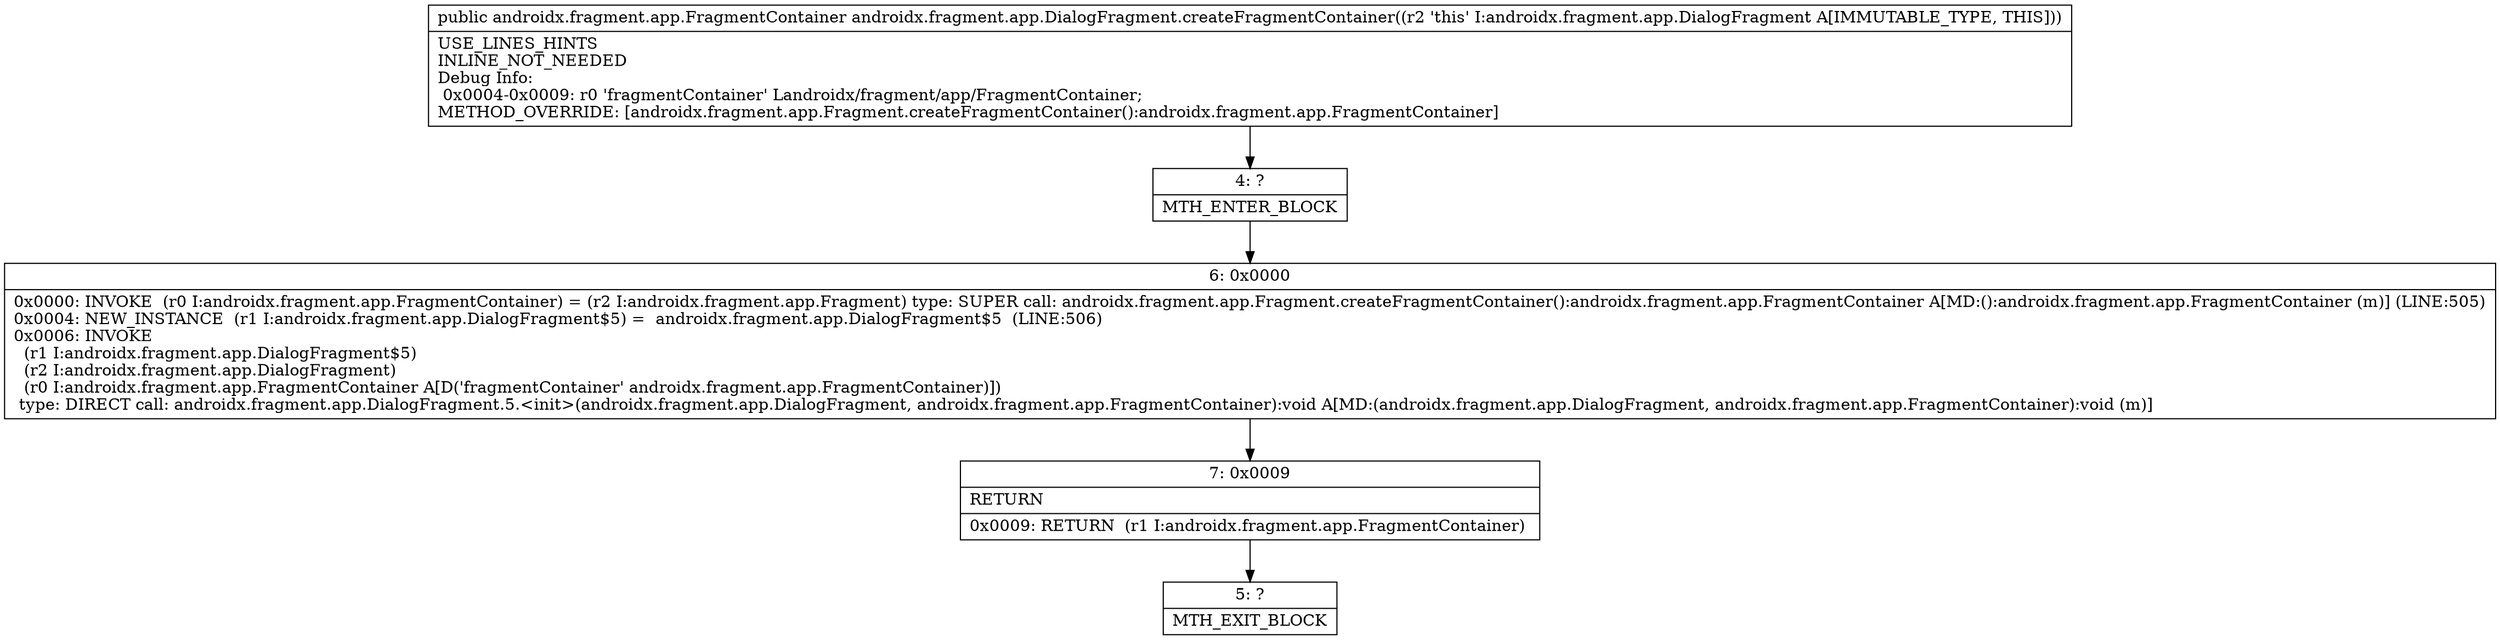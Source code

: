 digraph "CFG forandroidx.fragment.app.DialogFragment.createFragmentContainer()Landroidx\/fragment\/app\/FragmentContainer;" {
Node_4 [shape=record,label="{4\:\ ?|MTH_ENTER_BLOCK\l}"];
Node_6 [shape=record,label="{6\:\ 0x0000|0x0000: INVOKE  (r0 I:androidx.fragment.app.FragmentContainer) = (r2 I:androidx.fragment.app.Fragment) type: SUPER call: androidx.fragment.app.Fragment.createFragmentContainer():androidx.fragment.app.FragmentContainer A[MD:():androidx.fragment.app.FragmentContainer (m)] (LINE:505)\l0x0004: NEW_INSTANCE  (r1 I:androidx.fragment.app.DialogFragment$5) =  androidx.fragment.app.DialogFragment$5  (LINE:506)\l0x0006: INVOKE  \l  (r1 I:androidx.fragment.app.DialogFragment$5)\l  (r2 I:androidx.fragment.app.DialogFragment)\l  (r0 I:androidx.fragment.app.FragmentContainer A[D('fragmentContainer' androidx.fragment.app.FragmentContainer)])\l type: DIRECT call: androidx.fragment.app.DialogFragment.5.\<init\>(androidx.fragment.app.DialogFragment, androidx.fragment.app.FragmentContainer):void A[MD:(androidx.fragment.app.DialogFragment, androidx.fragment.app.FragmentContainer):void (m)]\l}"];
Node_7 [shape=record,label="{7\:\ 0x0009|RETURN\l|0x0009: RETURN  (r1 I:androidx.fragment.app.FragmentContainer) \l}"];
Node_5 [shape=record,label="{5\:\ ?|MTH_EXIT_BLOCK\l}"];
MethodNode[shape=record,label="{public androidx.fragment.app.FragmentContainer androidx.fragment.app.DialogFragment.createFragmentContainer((r2 'this' I:androidx.fragment.app.DialogFragment A[IMMUTABLE_TYPE, THIS]))  | USE_LINES_HINTS\lINLINE_NOT_NEEDED\lDebug Info:\l  0x0004\-0x0009: r0 'fragmentContainer' Landroidx\/fragment\/app\/FragmentContainer;\lMETHOD_OVERRIDE: [androidx.fragment.app.Fragment.createFragmentContainer():androidx.fragment.app.FragmentContainer]\l}"];
MethodNode -> Node_4;Node_4 -> Node_6;
Node_6 -> Node_7;
Node_7 -> Node_5;
}

